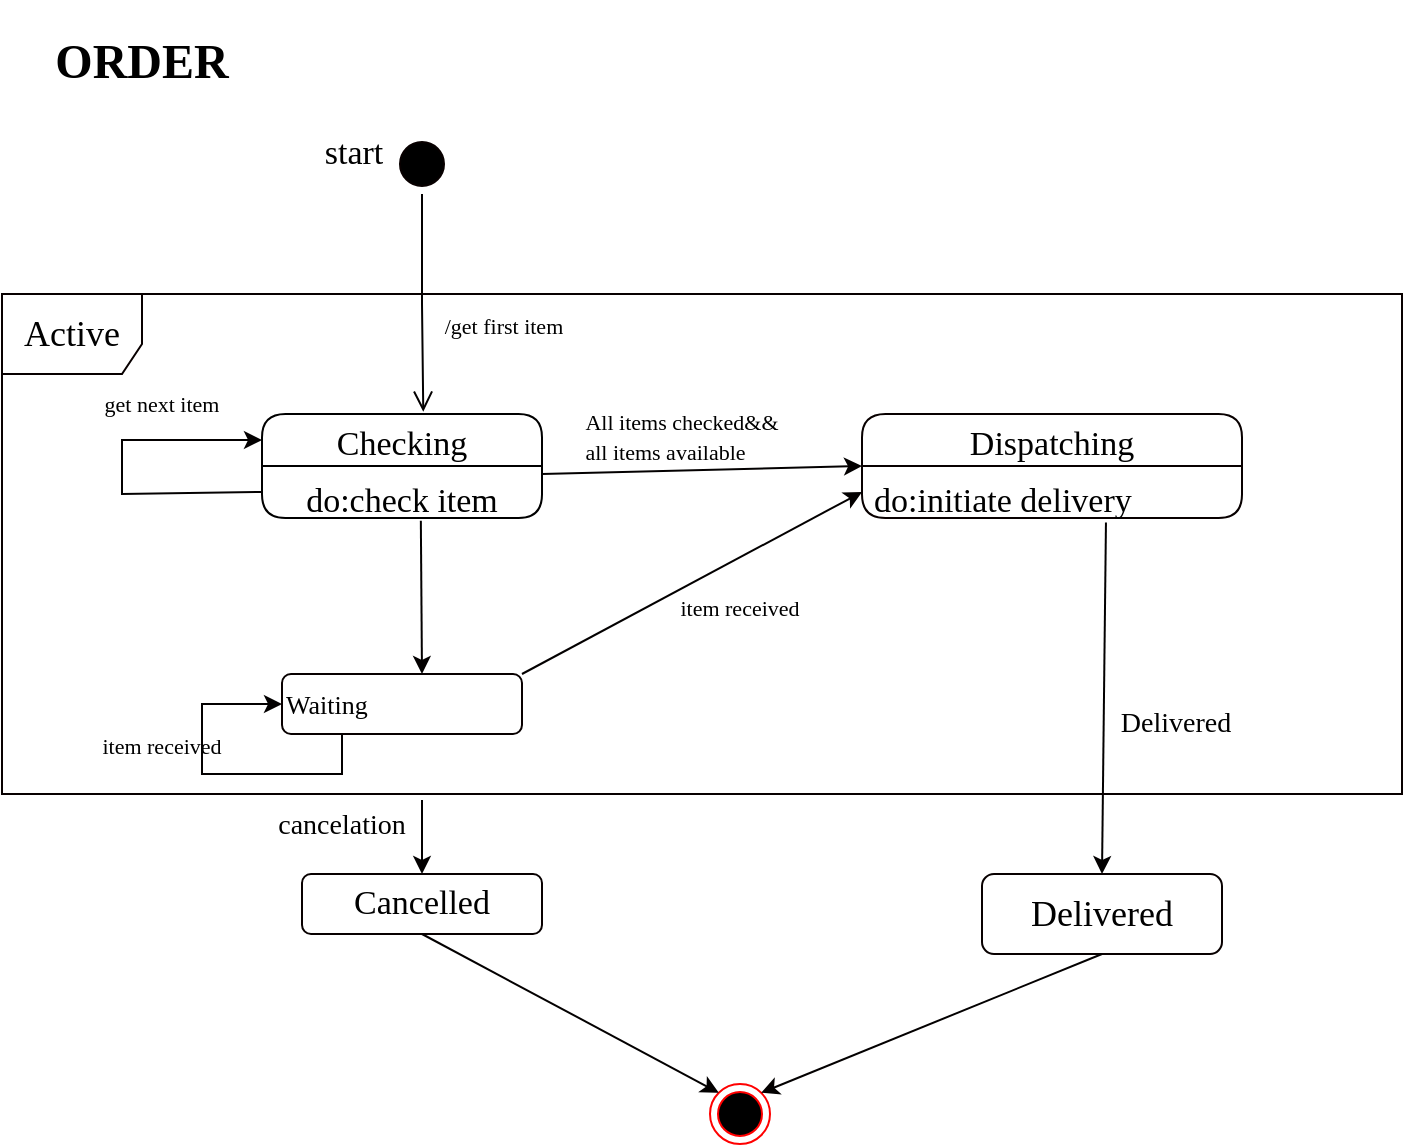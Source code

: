 <mxfile version="18.0.6" type="device"><diagram id="QGMa9Z18NvODa6OBbRA9" name="第 1 页"><mxGraphModel dx="1052" dy="648" grid="1" gridSize="10" guides="1" tooltips="1" connect="1" arrows="1" fold="1" page="1" pageScale="1" pageWidth="827" pageHeight="1169" math="0" shadow="0"><root><mxCell id="0"/><mxCell id="1" parent="0"/><mxCell id="uIpgAM6Qf2mmL0ZP-p-L-3" value="&lt;h1&gt;&lt;b&gt;&lt;font face=&quot;Comic Sans MS&quot;&gt;ORDER&lt;/font&gt;&lt;/b&gt;&lt;/h1&gt;" style="text;html=1;strokeColor=none;fillColor=none;align=center;verticalAlign=middle;whiteSpace=wrap;rounded=0;sketch=0;" vertex="1" parent="1"><mxGeometry x="70" y="59" width="60" height="30" as="geometry"/></mxCell><mxCell id="uIpgAM6Qf2mmL0ZP-p-L-4" value="" style="ellipse;html=1;shape=startState;fillColor=#000000;strokeColor=#080000;sketch=0;fontFamily=Comic Sans MS;" vertex="1" parent="1"><mxGeometry x="225" y="110" width="30" height="30" as="geometry"/></mxCell><mxCell id="uIpgAM6Qf2mmL0ZP-p-L-5" value="" style="edgeStyle=orthogonalEdgeStyle;html=1;verticalAlign=bottom;endArrow=open;endSize=8;strokeColor=#030000;rounded=0;fontFamily=Comic Sans MS;entryX=0.576;entryY=-0.022;entryDx=0;entryDy=0;entryPerimeter=0;" edge="1" source="uIpgAM6Qf2mmL0ZP-p-L-4" parent="1" target="uIpgAM6Qf2mmL0ZP-p-L-7"><mxGeometry relative="1" as="geometry"><mxPoint x="245" y="170" as="targetPoint"/><Array as="points"/></mxGeometry></mxCell><mxCell id="uIpgAM6Qf2mmL0ZP-p-L-6" value="&lt;h3&gt;&lt;span style=&quot;font-weight: normal;&quot;&gt;&lt;font style=&quot;font-size: 17px;&quot;&gt;start&lt;/font&gt;&lt;/span&gt;&lt;/h3&gt;" style="text;html=1;strokeColor=none;fillColor=none;align=center;verticalAlign=middle;whiteSpace=wrap;rounded=0;sketch=1;fontFamily=Comic Sans MS;" vertex="1" parent="1"><mxGeometry x="176" y="105" width="60" height="30" as="geometry"/></mxCell><mxCell id="uIpgAM6Qf2mmL0ZP-p-L-7" value="Checking" style="swimlane;fontStyle=0;childLayout=stackLayout;horizontal=1;startSize=26;fillColor=none;horizontalStack=0;resizeParent=1;resizeParentMax=0;resizeLast=0;collapsible=1;marginBottom=0;sketch=0;fontFamily=Comic Sans MS;fontSize=17;rounded=1;" vertex="1" parent="1"><mxGeometry x="160" y="250" width="140" height="52" as="geometry"/></mxCell><mxCell id="uIpgAM6Qf2mmL0ZP-p-L-8" value="do:check item" style="text;strokeColor=none;fillColor=none;align=center;verticalAlign=top;spacingLeft=4;spacingRight=4;overflow=hidden;rotatable=0;points=[[0,0.5],[1,0.5]];portConstraint=eastwest;sketch=1;fontFamily=Comic Sans MS;fontSize=17;" vertex="1" parent="uIpgAM6Qf2mmL0ZP-p-L-7"><mxGeometry y="26" width="140" height="26" as="geometry"/></mxCell><mxCell id="uIpgAM6Qf2mmL0ZP-p-L-12" value="" style="endArrow=classic;html=1;rounded=0;fontFamily=Comic Sans MS;fontSize=11;strokeColor=#030000;exitX=0;exitY=0.5;exitDx=0;exitDy=0;entryX=0;entryY=0.25;entryDx=0;entryDy=0;" edge="1" parent="uIpgAM6Qf2mmL0ZP-p-L-7" source="uIpgAM6Qf2mmL0ZP-p-L-8" target="uIpgAM6Qf2mmL0ZP-p-L-7"><mxGeometry width="50" height="50" relative="1" as="geometry"><mxPoint x="230" y="30" as="sourcePoint"/><mxPoint x="280" y="-20" as="targetPoint"/><Array as="points"><mxPoint x="-70" y="40"/><mxPoint x="-70" y="13"/></Array></mxGeometry></mxCell><mxCell id="uIpgAM6Qf2mmL0ZP-p-L-11" value="&lt;font style=&quot;font-size: 11px;&quot;&gt;/get first item&lt;/font&gt;" style="text;html=1;strokeColor=none;fillColor=none;align=center;verticalAlign=middle;whiteSpace=wrap;rounded=0;shadow=1;sketch=0;fontFamily=Comic Sans MS;fontSize=17;" vertex="1" parent="1"><mxGeometry x="236" y="190" width="90" height="30" as="geometry"/></mxCell><mxCell id="uIpgAM6Qf2mmL0ZP-p-L-13" value="get next item" style="text;html=1;strokeColor=none;fillColor=none;align=center;verticalAlign=middle;whiteSpace=wrap;rounded=0;shadow=1;sketch=0;fontFamily=Comic Sans MS;fontSize=11;" vertex="1" parent="1"><mxGeometry x="70" y="230" width="80" height="30" as="geometry"/></mxCell><mxCell id="uIpgAM6Qf2mmL0ZP-p-L-14" value="&lt;font style=&quot;font-size: 13px;&quot;&gt;Waiting&lt;/font&gt;" style="rounded=1;whiteSpace=wrap;html=1;shadow=0;sketch=0;fontFamily=Comic Sans MS;fontSize=11;strokeColor=#080000;fillColor=none;align=left;" vertex="1" parent="1"><mxGeometry x="170" y="380" width="120" height="30" as="geometry"/></mxCell><mxCell id="uIpgAM6Qf2mmL0ZP-p-L-15" value="" style="endArrow=classic;html=1;rounded=0;fontFamily=Comic Sans MS;fontSize=13;strokeColor=#030000;exitX=0.25;exitY=1;exitDx=0;exitDy=0;entryX=0;entryY=0.5;entryDx=0;entryDy=0;" edge="1" parent="1" source="uIpgAM6Qf2mmL0ZP-p-L-14" target="uIpgAM6Qf2mmL0ZP-p-L-14"><mxGeometry width="50" height="50" relative="1" as="geometry"><mxPoint x="390" y="270" as="sourcePoint"/><mxPoint x="440" y="220" as="targetPoint"/><Array as="points"><mxPoint x="200" y="430"/><mxPoint x="130" y="430"/><mxPoint x="130" y="395"/></Array></mxGeometry></mxCell><mxCell id="uIpgAM6Qf2mmL0ZP-p-L-16" value="&lt;font style=&quot;font-size: 11px;&quot;&gt;item received&lt;/font&gt;" style="text;html=1;strokeColor=none;fillColor=none;align=center;verticalAlign=middle;whiteSpace=wrap;rounded=0;shadow=0;sketch=0;fontFamily=Comic Sans MS;fontSize=13;" vertex="1" parent="1"><mxGeometry x="70" y="400" width="80" height="30" as="geometry"/></mxCell><mxCell id="uIpgAM6Qf2mmL0ZP-p-L-17" value="" style="endArrow=classic;html=1;rounded=0;fontFamily=Comic Sans MS;fontSize=11;strokeColor=#030000;exitX=0.553;exitY=1.053;exitDx=0;exitDy=0;exitPerimeter=0;" edge="1" parent="1"><mxGeometry width="50" height="50" relative="1" as="geometry"><mxPoint x="239.42" y="303.378" as="sourcePoint"/><mxPoint x="240" y="380" as="targetPoint"/></mxGeometry></mxCell><mxCell id="uIpgAM6Qf2mmL0ZP-p-L-18" value="Dispatching" style="swimlane;fontStyle=0;childLayout=stackLayout;horizontal=1;startSize=26;fillColor=none;horizontalStack=0;resizeParent=1;resizeParentMax=0;resizeLast=0;collapsible=1;marginBottom=0;rounded=1;shadow=0;sketch=0;fontFamily=Comic Sans MS;fontSize=17;strokeColor=#080000;" vertex="1" parent="1"><mxGeometry x="460" y="250" width="190" height="52" as="geometry"/></mxCell><mxCell id="uIpgAM6Qf2mmL0ZP-p-L-19" value="do:initiate delivery" style="text;strokeColor=none;fillColor=none;align=left;verticalAlign=top;spacingLeft=4;spacingRight=4;overflow=hidden;rotatable=0;points=[[0,0.5],[1,0.5]];portConstraint=eastwest;rounded=1;shadow=0;sketch=0;fontFamily=Comic Sans MS;fontSize=17;" vertex="1" parent="uIpgAM6Qf2mmL0ZP-p-L-18"><mxGeometry y="26" width="190" height="26" as="geometry"/></mxCell><mxCell id="uIpgAM6Qf2mmL0ZP-p-L-25" value="&lt;div style=&quot;text-align: left;&quot;&gt;&lt;span style=&quot;font-size: 11px; background-color: initial;&quot;&gt;All items checked&amp;amp;&amp;amp;&lt;/span&gt;&lt;/div&gt;&lt;font style=&quot;font-size: 11px;&quot;&gt;&lt;div style=&quot;text-align: left;&quot;&gt;&lt;span style=&quot;background-color: initial;&quot;&gt;all items available&lt;/span&gt;&lt;/div&gt;&lt;/font&gt;" style="text;html=1;strokeColor=none;fillColor=none;align=center;verticalAlign=middle;whiteSpace=wrap;rounded=0;shadow=0;sketch=0;fontFamily=Comic Sans MS;fontSize=17;" vertex="1" parent="1"><mxGeometry x="310" y="244" width="120" height="30" as="geometry"/></mxCell><mxCell id="uIpgAM6Qf2mmL0ZP-p-L-28" value="" style="endArrow=classic;html=1;rounded=0;fontFamily=Comic Sans MS;fontSize=11;strokeColor=#030000;entryX=0;entryY=0.5;entryDx=0;entryDy=0;" edge="1" parent="1" target="uIpgAM6Qf2mmL0ZP-p-L-18"><mxGeometry width="50" height="50" relative="1" as="geometry"><mxPoint x="300" y="280" as="sourcePoint"/><mxPoint x="440" y="280" as="targetPoint"/></mxGeometry></mxCell><mxCell id="uIpgAM6Qf2mmL0ZP-p-L-29" value="" style="endArrow=classic;html=1;rounded=0;fontFamily=Comic Sans MS;fontSize=11;strokeColor=#030000;entryX=0;entryY=0.5;entryDx=0;entryDy=0;exitX=1;exitY=0;exitDx=0;exitDy=0;" edge="1" parent="1" source="uIpgAM6Qf2mmL0ZP-p-L-14" target="uIpgAM6Qf2mmL0ZP-p-L-19"><mxGeometry width="50" height="50" relative="1" as="geometry"><mxPoint x="390" y="330" as="sourcePoint"/><mxPoint x="440" y="280" as="targetPoint"/></mxGeometry></mxCell><mxCell id="uIpgAM6Qf2mmL0ZP-p-L-33" value="" style="endArrow=classic;html=1;rounded=0;fontFamily=Comic Sans MS;fontSize=11;strokeColor=#030000;exitX=0.642;exitY=1.085;exitDx=0;exitDy=0;exitPerimeter=0;entryX=0.5;entryY=0;entryDx=0;entryDy=0;" edge="1" parent="1" source="uIpgAM6Qf2mmL0ZP-p-L-19" target="uIpgAM6Qf2mmL0ZP-p-L-34"><mxGeometry width="50" height="50" relative="1" as="geometry"><mxPoint x="400" y="490" as="sourcePoint"/><mxPoint x="580" y="520" as="targetPoint"/></mxGeometry></mxCell><mxCell id="uIpgAM6Qf2mmL0ZP-p-L-34" value="&lt;font style=&quot;font-size: 18px;&quot;&gt;Delivered&lt;/font&gt;" style="rounded=1;whiteSpace=wrap;html=1;shadow=0;sketch=0;fontFamily=Comic Sans MS;fontSize=11;strokeColor=#080000;fillColor=none;" vertex="1" parent="1"><mxGeometry x="520" y="480" width="120" height="40" as="geometry"/></mxCell><mxCell id="uIpgAM6Qf2mmL0ZP-p-L-35" value="Active" style="shape=umlFrame;whiteSpace=wrap;html=1;rounded=1;shadow=0;sketch=0;fontFamily=Comic Sans MS;fontSize=18;strokeColor=#080000;fillColor=none;swimlaneFillColor=none;width=70;height=40;" vertex="1" parent="1"><mxGeometry x="30" y="190" width="700" height="250" as="geometry"/></mxCell><mxCell id="uIpgAM6Qf2mmL0ZP-p-L-36" value="&lt;font style=&quot;font-size: 11px;&quot;&gt;item received&lt;/font&gt;" style="text;html=1;strokeColor=none;fillColor=none;align=center;verticalAlign=middle;whiteSpace=wrap;rounded=0;shadow=0;sketch=0;fontFamily=Comic Sans MS;fontSize=18;" vertex="1" parent="1"><mxGeometry x="351" y="330" width="96" height="30" as="geometry"/></mxCell><mxCell id="uIpgAM6Qf2mmL0ZP-p-L-37" value="" style="endArrow=classic;html=1;rounded=0;fontFamily=Comic Sans MS;fontSize=11;strokeColor=#030000;exitX=0.3;exitY=1.012;exitDx=0;exitDy=0;exitPerimeter=0;entryX=0.5;entryY=0;entryDx=0;entryDy=0;" edge="1" parent="1" source="uIpgAM6Qf2mmL0ZP-p-L-35" target="uIpgAM6Qf2mmL0ZP-p-L-38"><mxGeometry width="50" height="50" relative="1" as="geometry"><mxPoint x="400" y="490" as="sourcePoint"/><mxPoint x="240" y="470" as="targetPoint"/></mxGeometry></mxCell><mxCell id="uIpgAM6Qf2mmL0ZP-p-L-38" value="&lt;font style=&quot;font-size: 17px;&quot;&gt;Cancelled&lt;/font&gt;" style="rounded=1;whiteSpace=wrap;html=1;shadow=0;sketch=0;fontFamily=Comic Sans MS;fontSize=11;strokeColor=#080000;fillColor=none;" vertex="1" parent="1"><mxGeometry x="180" y="480" width="120" height="30" as="geometry"/></mxCell><mxCell id="uIpgAM6Qf2mmL0ZP-p-L-39" value="&lt;font style=&quot;font-size: 14px;&quot;&gt;cancelation&lt;/font&gt;" style="text;html=1;strokeColor=none;fillColor=none;align=center;verticalAlign=middle;whiteSpace=wrap;rounded=0;shadow=0;sketch=0;fontFamily=Comic Sans MS;fontSize=17;" vertex="1" parent="1"><mxGeometry x="170" y="450" width="60" height="10" as="geometry"/></mxCell><mxCell id="uIpgAM6Qf2mmL0ZP-p-L-40" value="" style="ellipse;html=1;shape=endState;fillColor=#000000;strokeColor=#ff0000;rounded=1;shadow=0;sketch=0;fontFamily=Comic Sans MS;fontSize=14;" vertex="1" parent="1"><mxGeometry x="384" y="585" width="30" height="30" as="geometry"/></mxCell><mxCell id="uIpgAM6Qf2mmL0ZP-p-L-42" value="" style="endArrow=classic;html=1;rounded=0;fontFamily=Comic Sans MS;fontSize=14;strokeColor=#030000;exitX=0.5;exitY=1;exitDx=0;exitDy=0;entryX=0;entryY=0;entryDx=0;entryDy=0;" edge="1" parent="1" source="uIpgAM6Qf2mmL0ZP-p-L-38" target="uIpgAM6Qf2mmL0ZP-p-L-40"><mxGeometry width="50" height="50" relative="1" as="geometry"><mxPoint x="400" y="320" as="sourcePoint"/><mxPoint x="450" y="270" as="targetPoint"/></mxGeometry></mxCell><mxCell id="uIpgAM6Qf2mmL0ZP-p-L-43" value="" style="endArrow=classic;html=1;rounded=0;fontFamily=Comic Sans MS;fontSize=14;strokeColor=#030000;exitX=0.5;exitY=1;exitDx=0;exitDy=0;entryX=1;entryY=0;entryDx=0;entryDy=0;" edge="1" parent="1" source="uIpgAM6Qf2mmL0ZP-p-L-34" target="uIpgAM6Qf2mmL0ZP-p-L-40"><mxGeometry width="50" height="50" relative="1" as="geometry"><mxPoint x="400" y="660" as="sourcePoint"/><mxPoint x="450" y="610" as="targetPoint"/></mxGeometry></mxCell><mxCell id="uIpgAM6Qf2mmL0ZP-p-L-44" value="Delivered" style="text;html=1;strokeColor=none;fillColor=none;align=center;verticalAlign=middle;whiteSpace=wrap;rounded=0;shadow=0;sketch=0;fontFamily=Comic Sans MS;fontSize=14;" vertex="1" parent="1"><mxGeometry x="587" y="390" width="60" height="30" as="geometry"/></mxCell></root></mxGraphModel></diagram></mxfile>